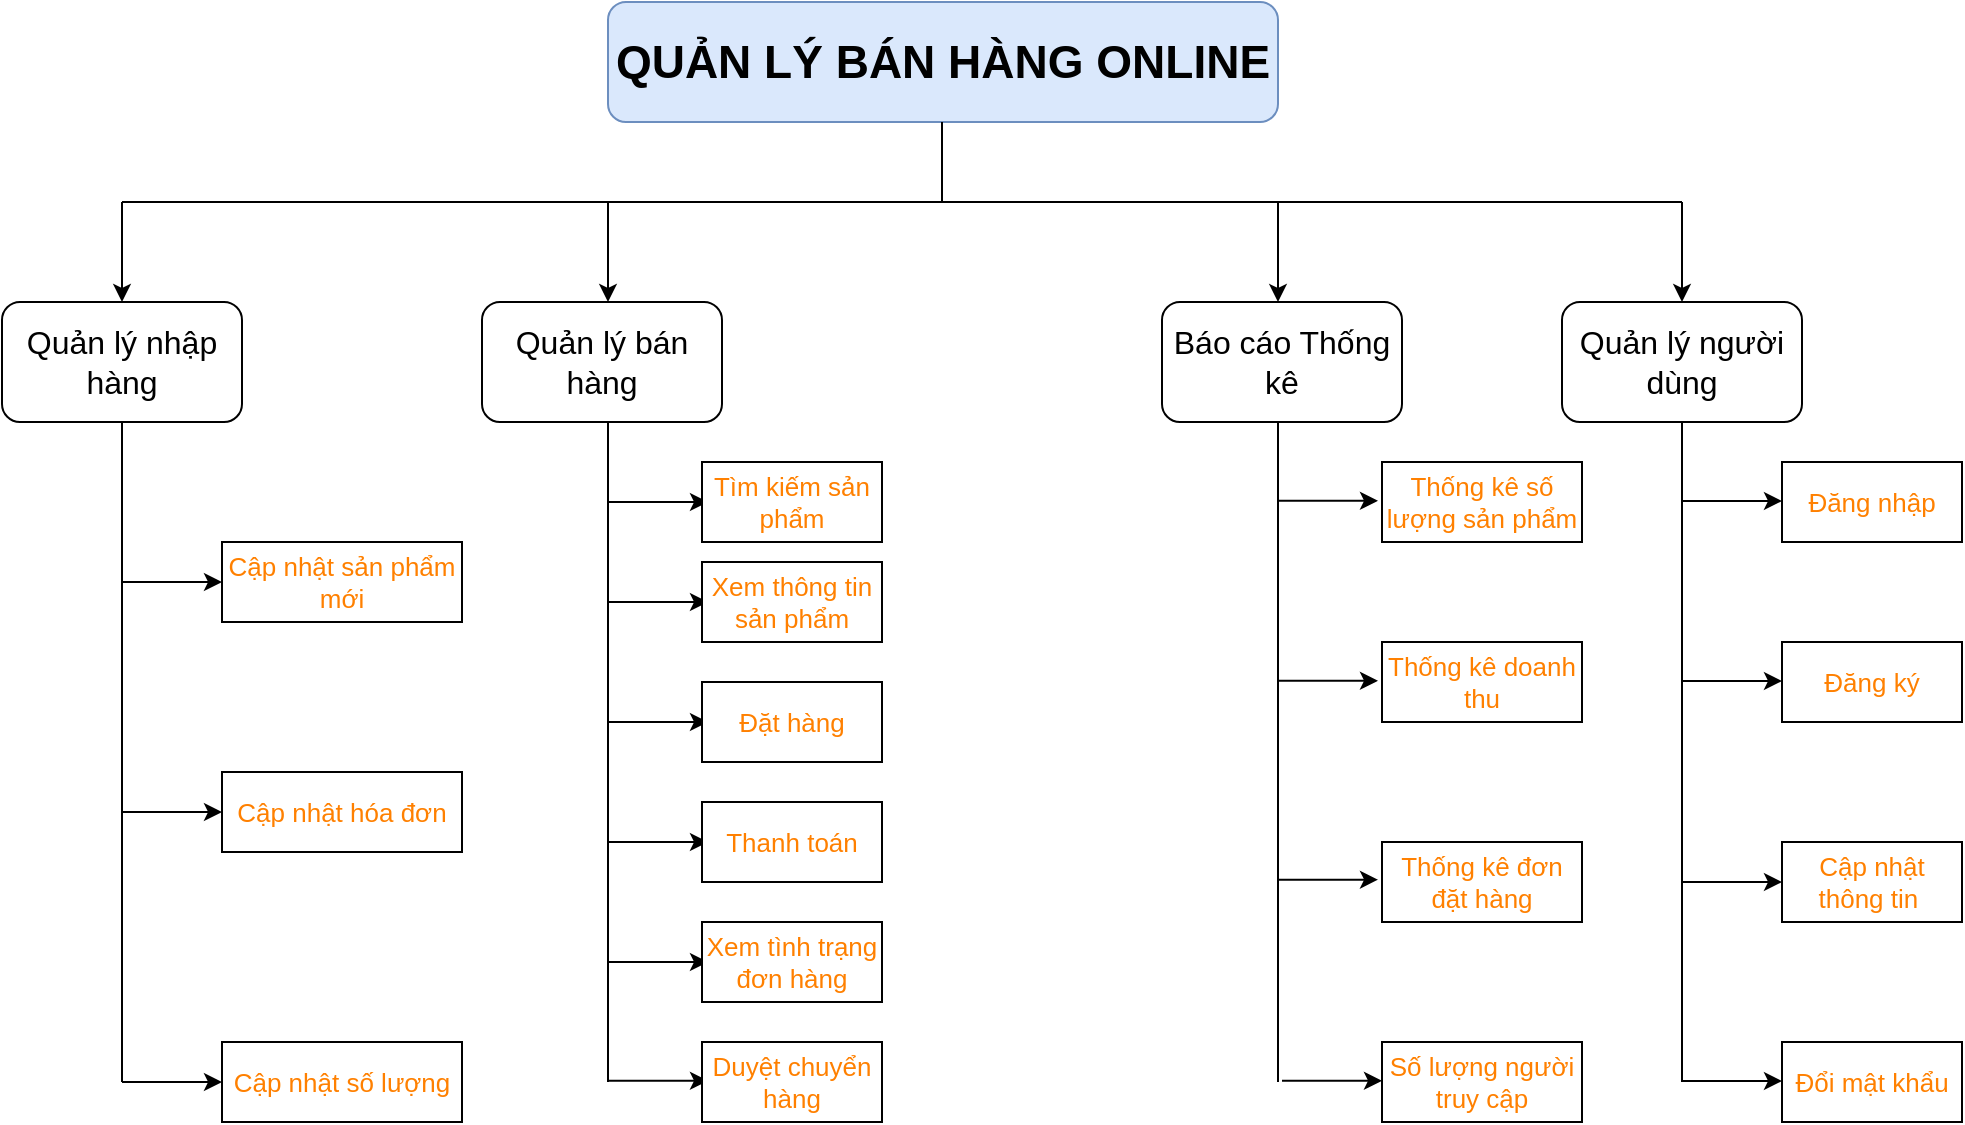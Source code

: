 <mxfile version="13.10.4" type="github">
  <diagram name="Page-1" id="52a04d89-c75d-2922-d76d-85b35f80e030">
    <mxGraphModel dx="1038" dy="580" grid="1" gridSize="10" guides="1" tooltips="1" connect="1" arrows="1" fold="1" page="1" pageScale="1" pageWidth="1100" pageHeight="850" background="#ffffff" math="0" shadow="0">
      <root>
        <mxCell id="0" />
        <mxCell id="1" parent="0" />
        <mxCell id="hjD9tQv2CpkaF0XyoW9z-1" value="&lt;b&gt;&lt;font style=&quot;font-size: 23px&quot;&gt;QUẢN LÝ BÁN HÀNG ONLINE&lt;/font&gt;&lt;/b&gt;" style="rounded=1;whiteSpace=wrap;html=1;fillColor=#dae8fc;strokeColor=#6c8ebf;" vertex="1" parent="1">
          <mxGeometry x="383" y="20" width="335" height="60" as="geometry" />
        </mxCell>
        <mxCell id="hjD9tQv2CpkaF0XyoW9z-4" value="" style="endArrow=classic;html=1;" edge="1" parent="1">
          <mxGeometry width="50" height="50" relative="1" as="geometry">
            <mxPoint x="383" y="120" as="sourcePoint" />
            <mxPoint x="383" y="170" as="targetPoint" />
            <Array as="points" />
          </mxGeometry>
        </mxCell>
        <mxCell id="hjD9tQv2CpkaF0XyoW9z-5" value="" style="endArrow=classic;html=1;" edge="1" parent="1">
          <mxGeometry width="50" height="50" relative="1" as="geometry">
            <mxPoint x="140" y="120" as="sourcePoint" />
            <mxPoint x="140" y="170" as="targetPoint" />
            <Array as="points" />
          </mxGeometry>
        </mxCell>
        <mxCell id="hjD9tQv2CpkaF0XyoW9z-6" value="" style="endArrow=none;html=1;" edge="1" parent="1">
          <mxGeometry width="50" height="50" relative="1" as="geometry">
            <mxPoint x="140" y="120" as="sourcePoint" />
            <mxPoint x="510" y="120" as="targetPoint" />
          </mxGeometry>
        </mxCell>
        <mxCell id="hjD9tQv2CpkaF0XyoW9z-7" value="" style="endArrow=none;html=1;" edge="1" parent="1">
          <mxGeometry width="50" height="50" relative="1" as="geometry">
            <mxPoint x="510" y="120" as="sourcePoint" />
            <mxPoint x="920" y="120" as="targetPoint" />
            <Array as="points" />
          </mxGeometry>
        </mxCell>
        <mxCell id="hjD9tQv2CpkaF0XyoW9z-8" value="" style="endArrow=none;html=1;" edge="1" parent="1">
          <mxGeometry width="50" height="50" relative="1" as="geometry">
            <mxPoint x="550" y="120" as="sourcePoint" />
            <mxPoint x="550" y="80" as="targetPoint" />
          </mxGeometry>
        </mxCell>
        <mxCell id="hjD9tQv2CpkaF0XyoW9z-9" value="" style="endArrow=classic;html=1;" edge="1" parent="1">
          <mxGeometry width="50" height="50" relative="1" as="geometry">
            <mxPoint x="718" y="120" as="sourcePoint" />
            <mxPoint x="718" y="170" as="targetPoint" />
          </mxGeometry>
        </mxCell>
        <mxCell id="hjD9tQv2CpkaF0XyoW9z-10" value="" style="endArrow=classic;html=1;" edge="1" parent="1">
          <mxGeometry width="50" height="50" relative="1" as="geometry">
            <mxPoint x="920" y="120" as="sourcePoint" />
            <mxPoint x="920" y="170" as="targetPoint" />
          </mxGeometry>
        </mxCell>
        <mxCell id="hjD9tQv2CpkaF0XyoW9z-11" value="Quản lý nhập hàng" style="rounded=1;whiteSpace=wrap;html=1;fontSize=16;" vertex="1" parent="1">
          <mxGeometry x="80" y="170" width="120" height="60" as="geometry" />
        </mxCell>
        <mxCell id="hjD9tQv2CpkaF0XyoW9z-12" value="Quản lý bán hàng" style="rounded=1;whiteSpace=wrap;html=1;fontSize=16;" vertex="1" parent="1">
          <mxGeometry x="320" y="170" width="120" height="60" as="geometry" />
        </mxCell>
        <mxCell id="hjD9tQv2CpkaF0XyoW9z-13" value="Báo cáo Thống kê" style="rounded=1;whiteSpace=wrap;html=1;fontSize=16;" vertex="1" parent="1">
          <mxGeometry x="660" y="170" width="120" height="60" as="geometry" />
        </mxCell>
        <mxCell id="hjD9tQv2CpkaF0XyoW9z-14" value="Quản lý người dùng" style="rounded=1;whiteSpace=wrap;html=1;fontSize=16;" vertex="1" parent="1">
          <mxGeometry x="860" y="170" width="120" height="60" as="geometry" />
        </mxCell>
        <mxCell id="hjD9tQv2CpkaF0XyoW9z-15" value="" style="endArrow=none;html=1;" edge="1" parent="1">
          <mxGeometry width="50" height="50" relative="1" as="geometry">
            <mxPoint x="718" y="560" as="sourcePoint" />
            <mxPoint x="718" y="230" as="targetPoint" />
          </mxGeometry>
        </mxCell>
        <mxCell id="hjD9tQv2CpkaF0XyoW9z-16" value="" style="endArrow=none;html=1;" edge="1" parent="1">
          <mxGeometry width="50" height="50" relative="1" as="geometry">
            <mxPoint x="383" y="560" as="sourcePoint" />
            <mxPoint x="383" y="230" as="targetPoint" />
          </mxGeometry>
        </mxCell>
        <mxCell id="hjD9tQv2CpkaF0XyoW9z-17" value="" style="endArrow=none;html=1;" edge="1" parent="1">
          <mxGeometry width="50" height="50" relative="1" as="geometry">
            <mxPoint x="920" y="560" as="sourcePoint" />
            <mxPoint x="920" y="230" as="targetPoint" />
          </mxGeometry>
        </mxCell>
        <mxCell id="hjD9tQv2CpkaF0XyoW9z-18" value="" style="endArrow=none;html=1;" edge="1" parent="1">
          <mxGeometry width="50" height="50" relative="1" as="geometry">
            <mxPoint x="140" y="560" as="sourcePoint" />
            <mxPoint x="140" y="230" as="targetPoint" />
          </mxGeometry>
        </mxCell>
        <mxCell id="hjD9tQv2CpkaF0XyoW9z-19" value="" style="endArrow=classic;html=1;fontSize=16;" edge="1" parent="1">
          <mxGeometry width="50" height="50" relative="1" as="geometry">
            <mxPoint x="140" y="310" as="sourcePoint" />
            <mxPoint x="190" y="310" as="targetPoint" />
          </mxGeometry>
        </mxCell>
        <mxCell id="hjD9tQv2CpkaF0XyoW9z-20" value="" style="endArrow=classic;html=1;fontSize=16;" edge="1" parent="1">
          <mxGeometry width="50" height="50" relative="1" as="geometry">
            <mxPoint x="140" y="425" as="sourcePoint" />
            <mxPoint x="190" y="425" as="targetPoint" />
          </mxGeometry>
        </mxCell>
        <mxCell id="hjD9tQv2CpkaF0XyoW9z-21" value="" style="endArrow=classic;html=1;fontSize=16;" edge="1" parent="1">
          <mxGeometry width="50" height="50" relative="1" as="geometry">
            <mxPoint x="140" y="560" as="sourcePoint" />
            <mxPoint x="190" y="560" as="targetPoint" />
          </mxGeometry>
        </mxCell>
        <mxCell id="hjD9tQv2CpkaF0XyoW9z-22" value="Cập nhật sản phẩm mới" style="rounded=0;whiteSpace=wrap;html=1;fontSize=13;" vertex="1" parent="1">
          <mxGeometry x="190" y="290" width="120" height="40" as="geometry" />
        </mxCell>
        <mxCell id="hjD9tQv2CpkaF0XyoW9z-23" value="Cập nhật hóa đơn" style="rounded=0;whiteSpace=wrap;html=1;fontSize=13;" vertex="1" parent="1">
          <mxGeometry x="190" y="405" width="120" height="40" as="geometry" />
        </mxCell>
        <mxCell id="hjD9tQv2CpkaF0XyoW9z-24" value="Cập nhật số lượng" style="rounded=0;whiteSpace=wrap;html=1;fontSize=13;" vertex="1" parent="1">
          <mxGeometry x="190" y="540" width="120" height="40" as="geometry" />
        </mxCell>
        <mxCell id="hjD9tQv2CpkaF0XyoW9z-25" value="" style="endArrow=classic;html=1;fontSize=16;" edge="1" parent="1">
          <mxGeometry width="50" height="50" relative="1" as="geometry">
            <mxPoint x="383" y="270" as="sourcePoint" />
            <mxPoint x="433" y="270" as="targetPoint" />
          </mxGeometry>
        </mxCell>
        <mxCell id="hjD9tQv2CpkaF0XyoW9z-26" value="" style="endArrow=classic;html=1;fontSize=16;" edge="1" parent="1">
          <mxGeometry width="50" height="50" relative="1" as="geometry">
            <mxPoint x="383.0" y="320" as="sourcePoint" />
            <mxPoint x="433.0" y="320" as="targetPoint" />
            <Array as="points">
              <mxPoint x="410" y="320" />
            </Array>
          </mxGeometry>
        </mxCell>
        <mxCell id="hjD9tQv2CpkaF0XyoW9z-27" value="" style="endArrow=classic;html=1;fontSize=16;" edge="1" parent="1">
          <mxGeometry width="50" height="50" relative="1" as="geometry">
            <mxPoint x="383.0" y="559.41" as="sourcePoint" />
            <mxPoint x="433.0" y="559.41" as="targetPoint" />
          </mxGeometry>
        </mxCell>
        <mxCell id="hjD9tQv2CpkaF0XyoW9z-32" value="" style="endArrow=classic;html=1;fontSize=16;" edge="1" parent="1">
          <mxGeometry width="50" height="50" relative="1" as="geometry">
            <mxPoint x="383.0" y="440" as="sourcePoint" />
            <mxPoint x="433.0" y="440" as="targetPoint" />
          </mxGeometry>
        </mxCell>
        <mxCell id="hjD9tQv2CpkaF0XyoW9z-34" value="" style="endArrow=classic;html=1;fontSize=16;" edge="1" parent="1">
          <mxGeometry width="50" height="50" relative="1" as="geometry">
            <mxPoint x="383" y="500" as="sourcePoint" />
            <mxPoint x="433.0" y="500" as="targetPoint" />
          </mxGeometry>
        </mxCell>
        <mxCell id="hjD9tQv2CpkaF0XyoW9z-35" value="" style="endArrow=classic;html=1;fontSize=16;" edge="1" parent="1">
          <mxGeometry width="50" height="50" relative="1" as="geometry">
            <mxPoint x="383.0" y="380" as="sourcePoint" />
            <mxPoint x="433.0" y="380" as="targetPoint" />
          </mxGeometry>
        </mxCell>
        <mxCell id="hjD9tQv2CpkaF0XyoW9z-36" value="Tìm kiếm sản phẩm" style="rounded=0;whiteSpace=wrap;html=1;fontSize=13;" vertex="1" parent="1">
          <mxGeometry x="430" y="250" width="90" height="40" as="geometry" />
        </mxCell>
        <mxCell id="hjD9tQv2CpkaF0XyoW9z-37" value="Xem thông tin sản phẩm" style="rounded=0;whiteSpace=wrap;html=1;fontSize=13;" vertex="1" parent="1">
          <mxGeometry x="430" y="300" width="90" height="40" as="geometry" />
        </mxCell>
        <mxCell id="hjD9tQv2CpkaF0XyoW9z-38" value="Đặt hàng" style="rounded=0;whiteSpace=wrap;html=1;fontSize=13;" vertex="1" parent="1">
          <mxGeometry x="430" y="360" width="90" height="40" as="geometry" />
        </mxCell>
        <mxCell id="hjD9tQv2CpkaF0XyoW9z-39" value="Thanh toán" style="rounded=0;whiteSpace=wrap;html=1;fontSize=13;" vertex="1" parent="1">
          <mxGeometry x="430" y="420" width="90" height="40" as="geometry" />
        </mxCell>
        <mxCell id="hjD9tQv2CpkaF0XyoW9z-40" value="Xem tình trạng đơn hàng" style="rounded=0;whiteSpace=wrap;html=1;fontSize=13;" vertex="1" parent="1">
          <mxGeometry x="430" y="480" width="90" height="40" as="geometry" />
        </mxCell>
        <mxCell id="hjD9tQv2CpkaF0XyoW9z-41" value="Duyệt chuyển hàng" style="rounded=0;whiteSpace=wrap;html=1;fontSize=13;" vertex="1" parent="1">
          <mxGeometry x="430" y="540" width="90" height="40" as="geometry" />
        </mxCell>
        <mxCell id="hjD9tQv2CpkaF0XyoW9z-42" value="Thống kê số lượng sản phẩm" style="rounded=0;whiteSpace=wrap;html=1;fontSize=13;" vertex="1" parent="1">
          <mxGeometry x="770" y="250" width="100" height="40" as="geometry" />
        </mxCell>
        <mxCell id="hjD9tQv2CpkaF0XyoW9z-44" value="" style="endArrow=classic;html=1;fontSize=16;" edge="1" parent="1">
          <mxGeometry width="50" height="50" relative="1" as="geometry">
            <mxPoint x="718.0" y="269.41" as="sourcePoint" />
            <mxPoint x="768.0" y="269.41" as="targetPoint" />
          </mxGeometry>
        </mxCell>
        <mxCell id="hjD9tQv2CpkaF0XyoW9z-45" value="Thống kê doanh thu" style="rounded=0;whiteSpace=wrap;html=1;fontSize=13;fontColor=#FF8000;" vertex="1" parent="1">
          <mxGeometry x="770" y="340" width="100" height="40" as="geometry" />
        </mxCell>
        <mxCell id="hjD9tQv2CpkaF0XyoW9z-46" value="Thống kê đơn đặt hàng" style="rounded=0;whiteSpace=wrap;html=1;fontSize=13;fontColor=#FF8000;" vertex="1" parent="1">
          <mxGeometry x="770" y="440" width="100" height="40" as="geometry" />
        </mxCell>
        <mxCell id="hjD9tQv2CpkaF0XyoW9z-47" value="Số lượng người truy cập" style="rounded=0;whiteSpace=wrap;html=1;fontSize=13;fontColor=#FF8000;" vertex="1" parent="1">
          <mxGeometry x="770" y="540" width="100" height="40" as="geometry" />
        </mxCell>
        <mxCell id="hjD9tQv2CpkaF0XyoW9z-48" value="" style="endArrow=classic;html=1;fontSize=16;" edge="1" parent="1">
          <mxGeometry width="50" height="50" relative="1" as="geometry">
            <mxPoint x="718" y="359.41" as="sourcePoint" />
            <mxPoint x="768" y="359.41" as="targetPoint" />
          </mxGeometry>
        </mxCell>
        <mxCell id="hjD9tQv2CpkaF0XyoW9z-49" value="" style="endArrow=classic;html=1;fontSize=16;" edge="1" parent="1">
          <mxGeometry width="50" height="50" relative="1" as="geometry">
            <mxPoint x="718" y="458.82" as="sourcePoint" />
            <mxPoint x="768" y="458.82" as="targetPoint" />
          </mxGeometry>
        </mxCell>
        <mxCell id="hjD9tQv2CpkaF0XyoW9z-50" value="" style="endArrow=classic;html=1;fontSize=16;" edge="1" parent="1">
          <mxGeometry width="50" height="50" relative="1" as="geometry">
            <mxPoint x="720" y="559.41" as="sourcePoint" />
            <mxPoint x="770" y="559.41" as="targetPoint" />
          </mxGeometry>
        </mxCell>
        <mxCell id="hjD9tQv2CpkaF0XyoW9z-51" value="Đăng nhập" style="rounded=0;whiteSpace=wrap;html=1;fontSize=13;fontColor=#FF8000;" vertex="1" parent="1">
          <mxGeometry x="970" y="250" width="90" height="40" as="geometry" />
        </mxCell>
        <mxCell id="hjD9tQv2CpkaF0XyoW9z-52" value="" style="endArrow=classic;html=1;fontSize=16;" edge="1" parent="1">
          <mxGeometry width="50" height="50" relative="1" as="geometry">
            <mxPoint x="920.0" y="269.5" as="sourcePoint" />
            <mxPoint x="970.0" y="269.5" as="targetPoint" />
          </mxGeometry>
        </mxCell>
        <mxCell id="hjD9tQv2CpkaF0XyoW9z-53" value="" style="endArrow=classic;html=1;fontSize=16;" edge="1" parent="1">
          <mxGeometry width="50" height="50" relative="1" as="geometry">
            <mxPoint x="920.0" y="359.5" as="sourcePoint" />
            <mxPoint x="970.0" y="359.5" as="targetPoint" />
          </mxGeometry>
        </mxCell>
        <mxCell id="hjD9tQv2CpkaF0XyoW9z-54" value="" style="endArrow=classic;html=1;fontSize=16;" edge="1" parent="1">
          <mxGeometry width="50" height="50" relative="1" as="geometry">
            <mxPoint x="920.0" y="460" as="sourcePoint" />
            <mxPoint x="970.0" y="460" as="targetPoint" />
          </mxGeometry>
        </mxCell>
        <mxCell id="hjD9tQv2CpkaF0XyoW9z-55" value="" style="endArrow=classic;html=1;fontSize=16;" edge="1" parent="1">
          <mxGeometry width="50" height="50" relative="1" as="geometry">
            <mxPoint x="920.0" y="559.5" as="sourcePoint" />
            <mxPoint x="970.0" y="559.5" as="targetPoint" />
          </mxGeometry>
        </mxCell>
        <mxCell id="hjD9tQv2CpkaF0XyoW9z-56" value="Đăng ký" style="rounded=0;whiteSpace=wrap;html=1;fontSize=13;fontColor=#FF8000;" vertex="1" parent="1">
          <mxGeometry x="970" y="340" width="90" height="40" as="geometry" />
        </mxCell>
        <mxCell id="hjD9tQv2CpkaF0XyoW9z-57" value="Cập nhật thông tin&amp;nbsp;" style="rounded=0;whiteSpace=wrap;html=1;fontSize=13;fontColor=#FF8000;" vertex="1" parent="1">
          <mxGeometry x="970" y="440" width="90" height="40" as="geometry" />
        </mxCell>
        <mxCell id="hjD9tQv2CpkaF0XyoW9z-58" value="Đổi mật khẩu" style="rounded=0;whiteSpace=wrap;html=1;fontSize=13;fontColor=#FF8000;" vertex="1" parent="1">
          <mxGeometry x="970" y="540" width="90" height="40" as="geometry" />
        </mxCell>
        <mxCell id="hjD9tQv2CpkaF0XyoW9z-59" value="Cập nhật sản phẩm mới" style="rounded=0;whiteSpace=wrap;html=1;fontSize=13;fontColor=#FF8000;" vertex="1" parent="1">
          <mxGeometry x="190" y="290" width="120" height="40" as="geometry" />
        </mxCell>
        <mxCell id="hjD9tQv2CpkaF0XyoW9z-60" value="Cập nhật hóa đơn" style="rounded=0;whiteSpace=wrap;html=1;fontSize=13;fontColor=#FF8000;" vertex="1" parent="1">
          <mxGeometry x="190" y="405" width="120" height="40" as="geometry" />
        </mxCell>
        <mxCell id="hjD9tQv2CpkaF0XyoW9z-61" value="Cập nhật số lượng" style="rounded=0;whiteSpace=wrap;html=1;fontSize=13;fontColor=#FF8000;" vertex="1" parent="1">
          <mxGeometry x="190" y="540" width="120" height="40" as="geometry" />
        </mxCell>
        <mxCell id="hjD9tQv2CpkaF0XyoW9z-62" value="Tìm kiếm sản phẩm" style="rounded=0;whiteSpace=wrap;html=1;fontSize=13;fontColor=#FF8000;" vertex="1" parent="1">
          <mxGeometry x="430" y="250" width="90" height="40" as="geometry" />
        </mxCell>
        <mxCell id="hjD9tQv2CpkaF0XyoW9z-63" value="Xem thông tin sản phẩm" style="rounded=0;whiteSpace=wrap;html=1;fontSize=13;fontColor=#FF8000;" vertex="1" parent="1">
          <mxGeometry x="430" y="300" width="90" height="40" as="geometry" />
        </mxCell>
        <mxCell id="hjD9tQv2CpkaF0XyoW9z-64" value="Đặt hàng" style="rounded=0;whiteSpace=wrap;html=1;fontSize=13;fontColor=#FF8000;" vertex="1" parent="1">
          <mxGeometry x="430" y="360" width="90" height="40" as="geometry" />
        </mxCell>
        <mxCell id="hjD9tQv2CpkaF0XyoW9z-65" value="Thanh toán" style="rounded=0;whiteSpace=wrap;html=1;fontSize=13;fontColor=#FF8000;" vertex="1" parent="1">
          <mxGeometry x="430" y="420" width="90" height="40" as="geometry" />
        </mxCell>
        <mxCell id="hjD9tQv2CpkaF0XyoW9z-66" value="Xem tình trạng đơn hàng" style="rounded=0;whiteSpace=wrap;html=1;fontSize=13;fontColor=#FF8000;" vertex="1" parent="1">
          <mxGeometry x="430" y="480" width="90" height="40" as="geometry" />
        </mxCell>
        <mxCell id="hjD9tQv2CpkaF0XyoW9z-67" value="Duyệt chuyển hàng" style="rounded=0;whiteSpace=wrap;html=1;fontSize=13;fontColor=#FF8000;" vertex="1" parent="1">
          <mxGeometry x="430" y="540" width="90" height="40" as="geometry" />
        </mxCell>
        <mxCell id="hjD9tQv2CpkaF0XyoW9z-68" value="Thống kê số lượng sản phẩm" style="rounded=0;whiteSpace=wrap;html=1;fontSize=13;fontColor=#FF8000;" vertex="1" parent="1">
          <mxGeometry x="770" y="250" width="100" height="40" as="geometry" />
        </mxCell>
      </root>
    </mxGraphModel>
  </diagram>
</mxfile>
